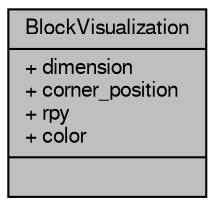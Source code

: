 digraph "BlockVisualization"
{
  edge [fontname="FreeSans",fontsize="10",labelfontname="FreeSans",labelfontsize="10"];
  node [fontname="FreeSans",fontsize="10",shape=record];
  Node1 [label="{BlockVisualization\n|+ dimension\l+ corner_position\l+ rpy\l+ color\l|}",height=0.2,width=0.4,color="black", fillcolor="grey75", style="filled", fontcolor="black"];
}
